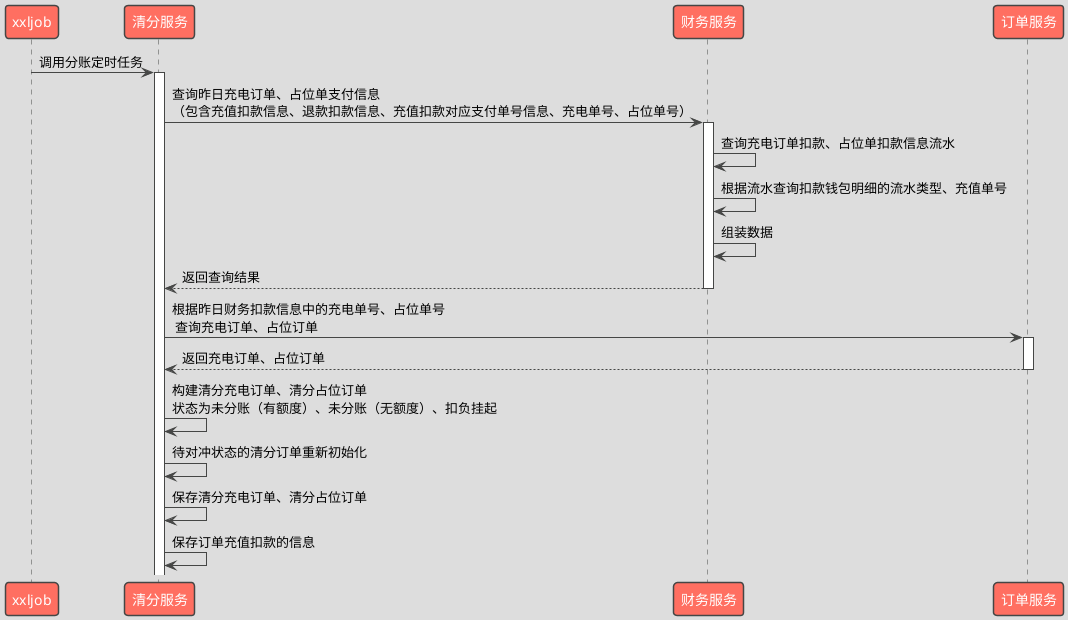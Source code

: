 @startuml
'https://plantuml.com/sequence-diagram
!theme toy

'activate 订单服务
'订单服务 -> 订单服务: 生成历史订单
'订单服务 -> kafka: 发送订单结算消息
'deactivate 订单服务
'财务服务 -> kafka: 拉取订单结算消息
'activate 财务服务
'财务服务 -> 财务服务: 用户钱包金额扣款（优先用退款金额支付）
'财务服务 -> 财务服务: 生成流水
'财务服务 -> kafka: 发送钱包扣款及订单内容消息
'deactivate 财务服务
'清分服务 -> kafka: 拉取钱包扣款及订单内容消息
'activate 清分服务
'alt 是互联互通订单
'    清分服务 -> 清分服务: 不处理
'else 不是互联互通订单
'    清分服务 -> 清分服务: 构建清分订单对象
'    清分服务 -> 清分服务: 根据钱包扣款信息填充扣款信息、实际费用、清分状态(未分账（有额度）、未分账（无额度）)
'    清分服务 -> DB: 清分订单生成
'end
'deactivate 清分服务

xxljob -> 清分服务: 调用分账定时任务
activate 清分服务
清分服务 -> 财务服务: 查询昨日充电订单、占位单支付信息\n（包含充值扣款信息、退款扣款信息、充值扣款对应支付单号信息、充电单号、占位单号）
activate 财务服务
财务服务 -> 财务服务: 查询充电订单扣款、占位单扣款信息流水
财务服务 -> 财务服务: 根据流水查询扣款钱包明细的流水类型、充值单号
财务服务 -> 财务服务: 组装数据
财务服务 --> 清分服务: 返回查询结果
deactivate 财务服务
清分服务 -> 订单服务: 根据昨日财务扣款信息中的充电单号、占位单号\n 查询充电订单、占位订单
activate 订单服务
订单服务 --> 清分服务: 返回充电订单、占位订单
deactivate 订单服务
清分服务 -> 清分服务: 构建清分充电订单、清分占位订单\n状态为未分账（有额度）、未分账（无额度）、扣负挂起
清分服务 -> 清分服务: 待对冲状态的清分订单重新初始化
清分服务 -> 清分服务: 保存清分充电订单、清分占位订单
清分服务 -> 清分服务: 保存订单充值扣款的信息
@enduml

